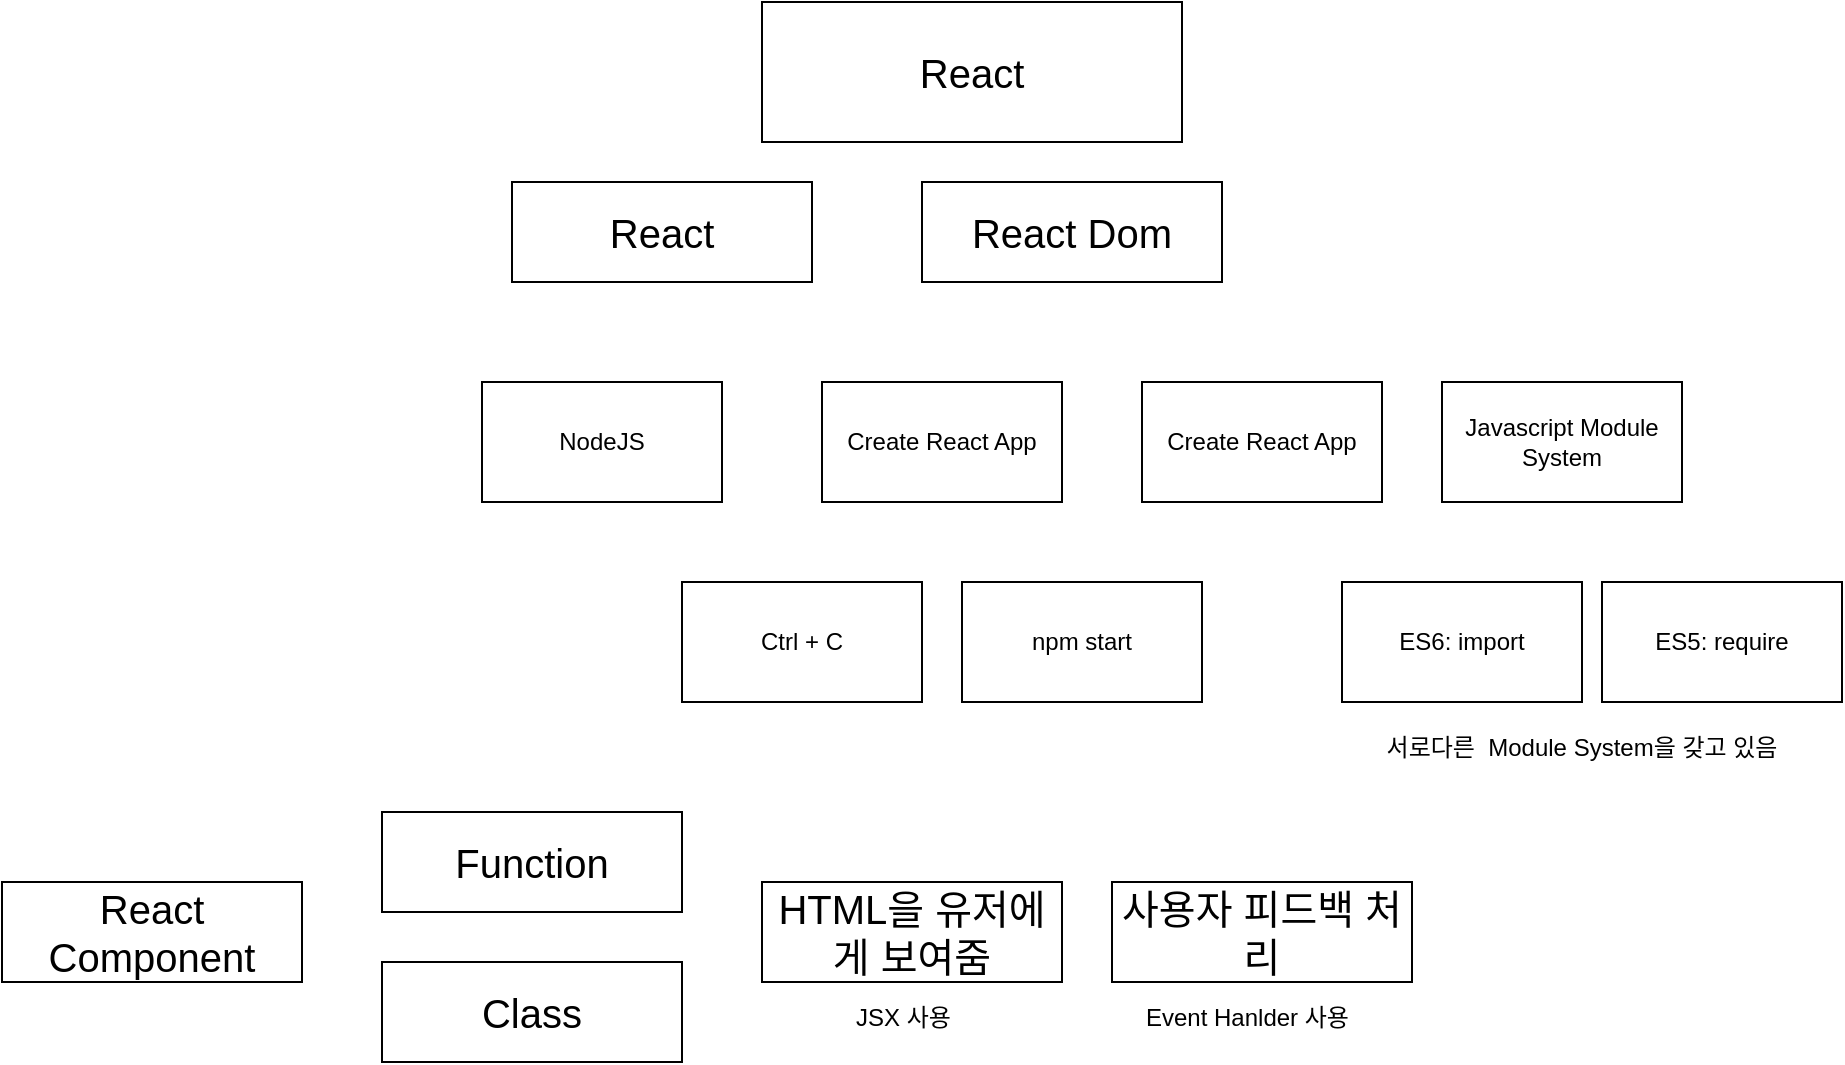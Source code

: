 <mxfile version="10.3.5" type="github"><diagram name="Section01" id="74e2e168-ea6b-b213-b513-2b3c1d86103e"><mxGraphModel dx="1311" dy="893" grid="1" gridSize="10" guides="1" tooltips="1" connect="1" arrows="1" fold="1" page="1" pageScale="1" pageWidth="1100" pageHeight="850" background="#ffffff" math="0" shadow="0"><root><mxCell id="0"/><mxCell id="1" parent="0"/><mxCell id="j4z11mNLAtdjzno_LyNo-1" value="&lt;font style=&quot;font-size: 20px&quot;&gt;React&lt;/font&gt;" style="rounded=0;whiteSpace=wrap;html=1;" vertex="1" parent="1"><mxGeometry x="430" y="30" width="210" height="70" as="geometry"/></mxCell><mxCell id="j4z11mNLAtdjzno_LyNo-2" value="NodeJS&lt;br&gt;" style="rounded=0;whiteSpace=wrap;html=1;" vertex="1" parent="1"><mxGeometry x="290" y="220" width="120" height="60" as="geometry"/></mxCell><mxCell id="j4z11mNLAtdjzno_LyNo-3" value="Create React App&lt;br&gt;" style="rounded=0;whiteSpace=wrap;html=1;" vertex="1" parent="1"><mxGeometry x="460" y="220" width="120" height="60" as="geometry"/></mxCell><mxCell id="j4z11mNLAtdjzno_LyNo-4" value="Create React App&lt;br&gt;" style="rounded=0;whiteSpace=wrap;html=1;" vertex="1" parent="1"><mxGeometry x="620" y="220" width="120" height="60" as="geometry"/></mxCell><mxCell id="j4z11mNLAtdjzno_LyNo-5" value="Ctrl + C" style="rounded=0;whiteSpace=wrap;html=1;" vertex="1" parent="1"><mxGeometry x="390" y="320" width="120" height="60" as="geometry"/></mxCell><mxCell id="j4z11mNLAtdjzno_LyNo-6" value="npm start&lt;br&gt;" style="rounded=0;whiteSpace=wrap;html=1;" vertex="1" parent="1"><mxGeometry x="530" y="320" width="120" height="60" as="geometry"/></mxCell><mxCell id="j4z11mNLAtdjzno_LyNo-7" value="Javascript Module System&lt;br&gt;" style="rounded=0;whiteSpace=wrap;html=1;" vertex="1" parent="1"><mxGeometry x="770" y="220" width="120" height="60" as="geometry"/></mxCell><mxCell id="j4z11mNLAtdjzno_LyNo-8" value="ES6: import" style="rounded=0;whiteSpace=wrap;html=1;" vertex="1" parent="1"><mxGeometry x="720" y="320" width="120" height="60" as="geometry"/></mxCell><mxCell id="j4z11mNLAtdjzno_LyNo-9" value="ES5: require&lt;br&gt;" style="rounded=0;whiteSpace=wrap;html=1;" vertex="1" parent="1"><mxGeometry x="850" y="320" width="120" height="60" as="geometry"/></mxCell><mxCell id="j4z11mNLAtdjzno_LyNo-10" value="서로다른&amp;nbsp; Module System을 갖고 있음&lt;br&gt;&lt;br&gt;" style="text;html=1;strokeColor=none;fillColor=none;align=center;verticalAlign=middle;whiteSpace=wrap;rounded=0;" vertex="1" parent="1"><mxGeometry x="730" y="390" width="220" height="40" as="geometry"/></mxCell><mxCell id="j4z11mNLAtdjzno_LyNo-14" value="&lt;span style=&quot;font-size: 20px&quot;&gt;React&lt;br&gt;&lt;/span&gt;" style="rounded=0;whiteSpace=wrap;html=1;" vertex="1" parent="1"><mxGeometry x="305" y="120" width="150" height="50" as="geometry"/></mxCell><mxCell id="j4z11mNLAtdjzno_LyNo-15" value="&lt;span style=&quot;font-size: 20px&quot;&gt;React Dom&lt;br&gt;&lt;/span&gt;" style="rounded=0;whiteSpace=wrap;html=1;" vertex="1" parent="1"><mxGeometry x="510" y="120" width="150" height="50" as="geometry"/></mxCell><mxCell id="j4z11mNLAtdjzno_LyNo-17" value="&lt;span style=&quot;font-size: 20px&quot;&gt;React Component&lt;br&gt;&lt;/span&gt;" style="rounded=0;whiteSpace=wrap;html=1;" vertex="1" parent="1"><mxGeometry x="50" y="470" width="150" height="50" as="geometry"/></mxCell><mxCell id="j4z11mNLAtdjzno_LyNo-18" value="&lt;span style=&quot;font-size: 20px&quot;&gt;Class&lt;br&gt;&lt;/span&gt;" style="rounded=0;whiteSpace=wrap;html=1;" vertex="1" parent="1"><mxGeometry x="240" y="510" width="150" height="50" as="geometry"/></mxCell><mxCell id="j4z11mNLAtdjzno_LyNo-19" value="&lt;span style=&quot;font-size: 20px&quot;&gt;Function&lt;br&gt;&lt;/span&gt;" style="rounded=0;whiteSpace=wrap;html=1;" vertex="1" parent="1"><mxGeometry x="240" y="435" width="150" height="50" as="geometry"/></mxCell><mxCell id="j4z11mNLAtdjzno_LyNo-20" value="&lt;span style=&quot;font-size: 20px&quot;&gt;HTML을 유저에게 보여줌&lt;br&gt;&lt;/span&gt;" style="rounded=0;whiteSpace=wrap;html=1;" vertex="1" parent="1"><mxGeometry x="430" y="470" width="150" height="50" as="geometry"/></mxCell><mxCell id="j4z11mNLAtdjzno_LyNo-21" value="&lt;span style=&quot;font-size: 20px&quot;&gt;사용자 피드백 처리&lt;br&gt;&lt;/span&gt;" style="rounded=0;whiteSpace=wrap;html=1;" vertex="1" parent="1"><mxGeometry x="605" y="470" width="150" height="50" as="geometry"/></mxCell><mxCell id="j4z11mNLAtdjzno_LyNo-22" value="JSX 사용&lt;br&gt;" style="text;html=1;resizable=0;points=[];autosize=1;align=left;verticalAlign=top;spacingTop=-4;" vertex="1" parent="1"><mxGeometry x="475" y="528" width="60" height="20" as="geometry"/></mxCell><mxCell id="j4z11mNLAtdjzno_LyNo-23" value="Event Hanlder 사용&lt;br&gt;" style="text;html=1;resizable=0;points=[];autosize=1;align=left;verticalAlign=top;spacingTop=-4;" vertex="1" parent="1"><mxGeometry x="620" y="528" width="120" height="20" as="geometry"/></mxCell></root></mxGraphModel></diagram><diagram id="aNd-In1B2rfKX1JS7Gx0" name="Section02-JSX"><mxGraphModel dx="918" dy="576" grid="1" gridSize="10" guides="1" tooltips="1" connect="1" arrows="1" fold="1" page="1" pageScale="1" pageWidth="850" pageHeight="1100" math="0" shadow="0"><root><mxCell id="0A2PKHfUEyDGjWjpiJ2i-0"/><mxCell id="0A2PKHfUEyDGjWjpiJ2i-1" parent="0A2PKHfUEyDGjWjpiJ2i-0"/><mxCell id="0A2PKHfUEyDGjWjpiJ2i-3" value="JSX&lt;br&gt;" style="rounded=0;whiteSpace=wrap;html=1;" vertex="1" parent="0A2PKHfUEyDGjWjpiJ2i-1"><mxGeometry x="360" y="20" width="120" height="60" as="geometry"/></mxCell><mxCell id="0A2PKHfUEyDGjWjpiJ2i-8" value="" style="edgeStyle=orthogonalEdgeStyle;rounded=0;orthogonalLoop=1;jettySize=auto;html=1;" edge="1" parent="0A2PKHfUEyDGjWjpiJ2i-1" source="0A2PKHfUEyDGjWjpiJ2i-5" target="0A2PKHfUEyDGjWjpiJ2i-7"><mxGeometry relative="1" as="geometry"><Array as="points"><mxPoint x="320" y="370"/><mxPoint x="320" y="370"/></Array></mxGeometry></mxCell><mxCell id="0A2PKHfUEyDGjWjpiJ2i-5" value="ES2015(ES6)" style="rounded=0;whiteSpace=wrap;html=1;" vertex="1" parent="0A2PKHfUEyDGjWjpiJ2i-1"><mxGeometry x="200" y="340" width="120" height="60" as="geometry"/></mxCell><mxCell id="0A2PKHfUEyDGjWjpiJ2i-10" value="" style="edgeStyle=orthogonalEdgeStyle;rounded=0;orthogonalLoop=1;jettySize=auto;html=1;" edge="1" parent="0A2PKHfUEyDGjWjpiJ2i-1" source="0A2PKHfUEyDGjWjpiJ2i-7" target="0A2PKHfUEyDGjWjpiJ2i-9"><mxGeometry relative="1" as="geometry"/></mxCell><mxCell id="0A2PKHfUEyDGjWjpiJ2i-7" value="Babel&lt;br&gt;" style="rounded=0;whiteSpace=wrap;html=1;" vertex="1" parent="0A2PKHfUEyDGjWjpiJ2i-1"><mxGeometry x="350" y="340" width="120" height="60" as="geometry"/></mxCell><mxCell id="0A2PKHfUEyDGjWjpiJ2i-9" value="ES5" style="rounded=0;whiteSpace=wrap;html=1;" vertex="1" parent="0A2PKHfUEyDGjWjpiJ2i-1"><mxGeometry x="520" y="340" width="120" height="60" as="geometry"/></mxCell><mxCell id="0A2PKHfUEyDGjWjpiJ2i-15" value="" style="edgeStyle=orthogonalEdgeStyle;rounded=0;orthogonalLoop=1;jettySize=auto;html=1;" edge="1" parent="0A2PKHfUEyDGjWjpiJ2i-1" source="0A2PKHfUEyDGjWjpiJ2i-12" target="0A2PKHfUEyDGjWjpiJ2i-13"><mxGeometry relative="1" as="geometry"/></mxCell><mxCell id="0A2PKHfUEyDGjWjpiJ2i-12" value="(REACT)JSX" style="rounded=0;whiteSpace=wrap;html=1;" vertex="1" parent="0A2PKHfUEyDGjWjpiJ2i-1"><mxGeometry x="200" y="440" width="120" height="60" as="geometry"/></mxCell><mxCell id="0A2PKHfUEyDGjWjpiJ2i-16" value="" style="edgeStyle=orthogonalEdgeStyle;rounded=0;orthogonalLoop=1;jettySize=auto;html=1;" edge="1" parent="0A2PKHfUEyDGjWjpiJ2i-1" source="0A2PKHfUEyDGjWjpiJ2i-13" target="0A2PKHfUEyDGjWjpiJ2i-14"><mxGeometry relative="1" as="geometry"/></mxCell><mxCell id="0A2PKHfUEyDGjWjpiJ2i-13" value="Babel&lt;br&gt;" style="rounded=0;whiteSpace=wrap;html=1;" vertex="1" parent="0A2PKHfUEyDGjWjpiJ2i-1"><mxGeometry x="350" y="440" width="120" height="60" as="geometry"/></mxCell><mxCell id="0A2PKHfUEyDGjWjpiJ2i-14" value="Javscript" style="rounded=0;whiteSpace=wrap;html=1;" vertex="1" parent="0A2PKHfUEyDGjWjpiJ2i-1"><mxGeometry x="520" y="440" width="120" height="60" as="geometry"/></mxCell><mxCell id="0A2PKHfUEyDGjWjpiJ2i-17" value="&lt;a href=&quot;https://babeljs.io/&quot;&gt;Babeljs.io&lt;/a&gt;&lt;br&gt;" style="text;html=1;resizable=0;points=[];autosize=1;align=left;verticalAlign=top;spacingTop=-4;" vertex="1" parent="0A2PKHfUEyDGjWjpiJ2i-1"><mxGeometry x="385" y="516" width="70" height="20" as="geometry"/></mxCell></root></mxGraphModel></diagram></mxfile>